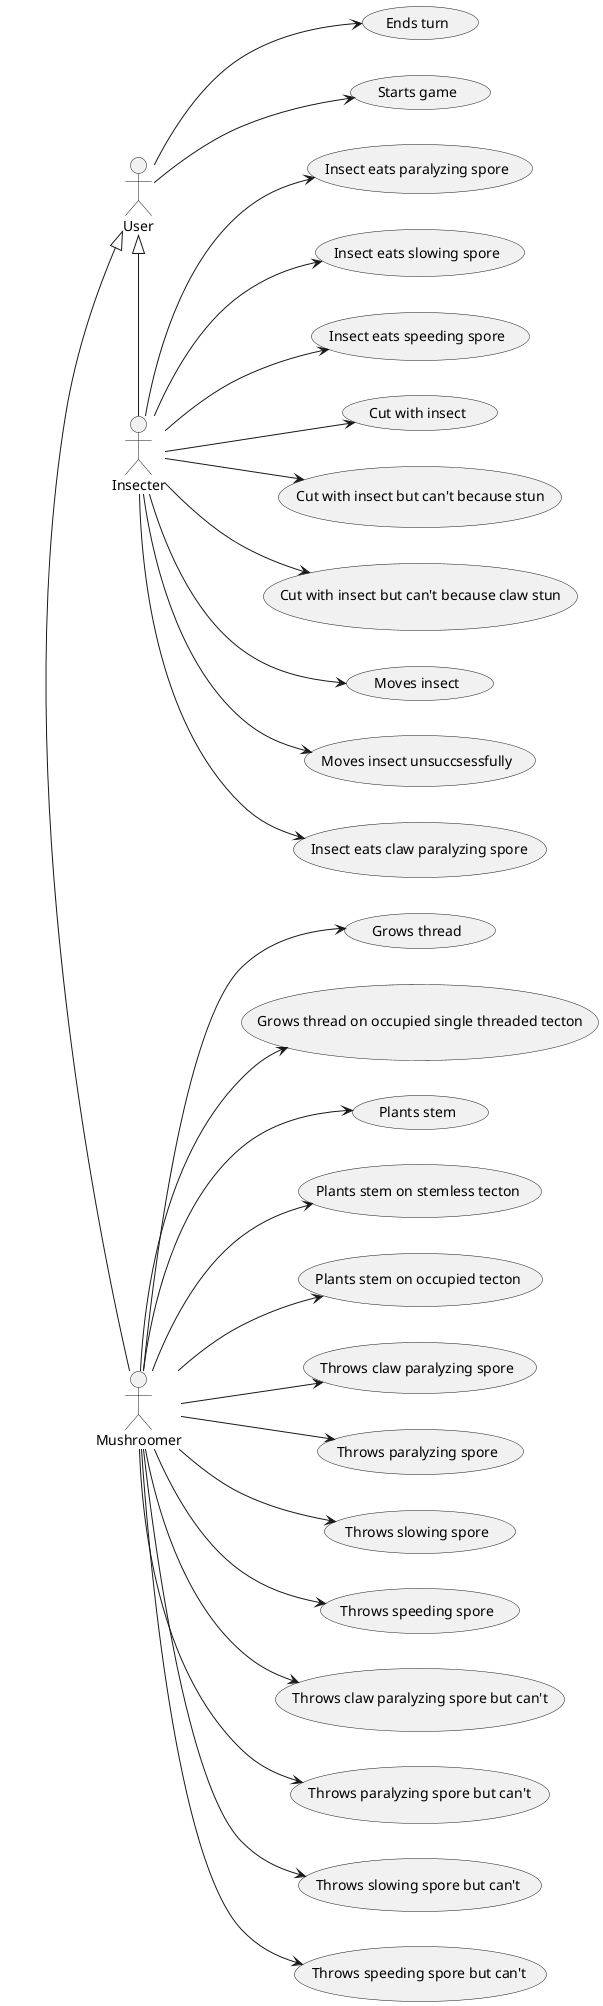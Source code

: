 @startuml player

Mushroomer -left-|> User
Insecter -left-|> User

left to right direction
User --> (Ends turn)
User --> (Starts game)

Mushroomer --> (Plants stem)
Mushroomer --> (Plants stem on stemless tecton)
Mushroomer --> (Plants stem on occupied tecton)
'Mushroomer --> (Levels up stem)
Mushroomer --> (Throws claw paralyzing spore)
Mushroomer --> (Throws paralyzing spore)
Mushroomer --> (Throws slowing spore)
Mushroomer --> (Throws speeding spore)

Mushroomer --> (Throws claw paralyzing spore but can't)
Mushroomer --> (Throws paralyzing spore but can't)
Mushroomer --> (Throws slowing spore but can't)
Mushroomer --> (Throws speeding spore but can't)

Mushroomer --> (Grows thread)
Mushroomer --> (Grows thread on occupied single threaded tecton)

Insecter --> (Moves insect)
Insecter --> (Moves insect unsuccsessfully)

Insecter --> (Insect eats claw paralyzing spore)
Insecter --> (Insect eats paralyzing spore)
Insecter --> (Insect eats slowing spore)
Insecter --> (Insect eats speeding spore)

Insecter --> (Cut with insect)
Insecter --> (Cut with insect but can't because stun)
Insecter --> (Cut with insect but can't because claw stun)

@enduml